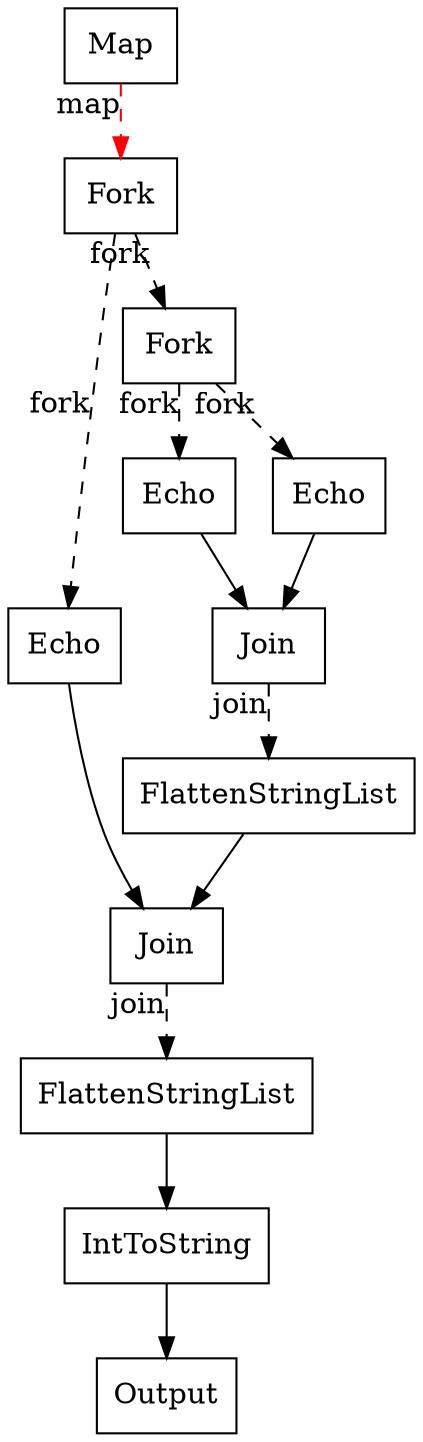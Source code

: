digraph G {
			

			"forkjoin1.A.0" [shape=rectangle, label="Echo\n"]; 

			"forkjoin1.Cont.2" [shape=rectangle, label="Output\n"]; "forkjoin1.Cont.0" [shape=rectangle, label="FlattenStringList\n"]; "forkjoin1.Cont.1" [shape=rectangle, label="IntToString\n"]; 

			"forkjoin1.B.0" [shape=rectangle, label="Fork\n"]; 

			"forkjoin1.C.0" [shape=rectangle, label="Echo\n"]; 

			"forkjoin1.D.0" [shape=rectangle, label="Echo\n"]; 

			"forkjoin1.start.0" [shape=rectangle, label="Map\n"]; 

			"forkjoin1.Flatten.0" [shape=rectangle, label="FlattenStringList\n"]; 

			"forkjoin1.Join.0" [shape=rectangle, label="Join\n"]; 

			"forkjoin1.forking.0" [shape=rectangle, label="Fork\n"]; 

			"forkjoin1.Join2.0" [shape=rectangle, label="Join\n"]; 


"forkjoin1.B.0" -> "forkjoin1.C.0" [ xlabel="fork",style=dashed,]
"forkjoin1.B.0" -> "forkjoin1.D.0" [ xlabel="fork",style=dashed,]
"forkjoin1.C.0" -> "forkjoin1.Join2.0" [ xlabel="",]
"forkjoin1.A.0" -> "forkjoin1.Join.0" [ xlabel="",]
"forkjoin1.Cont.0" -> "forkjoin1.Cont.1" [ xlabel="",]
"forkjoin1.D.0" -> "forkjoin1.Join2.0" [ xlabel="",]
"forkjoin1.Flatten.0" -> "forkjoin1.Join.0" [ xlabel="",]
"forkjoin1.Cont.1" -> "forkjoin1.Cont.2" [ xlabel="",]
"forkjoin1.Join.0" -> "forkjoin1.Cont.0" [ xlabel="join",style=dashed,]
"forkjoin1.Join2.0" -> "forkjoin1.Flatten.0" [ xlabel="join",style=dashed,]
"forkjoin1.forking.0" -> "forkjoin1.A.0" [ xlabel="fork",style=dashed,]
"forkjoin1.forking.0" -> "forkjoin1.B.0" [ xlabel="fork",style=dashed,]
"forkjoin1.start.0" -> "forkjoin1.forking.0" [ xlabel="map",style=dashed,color=red]
}
